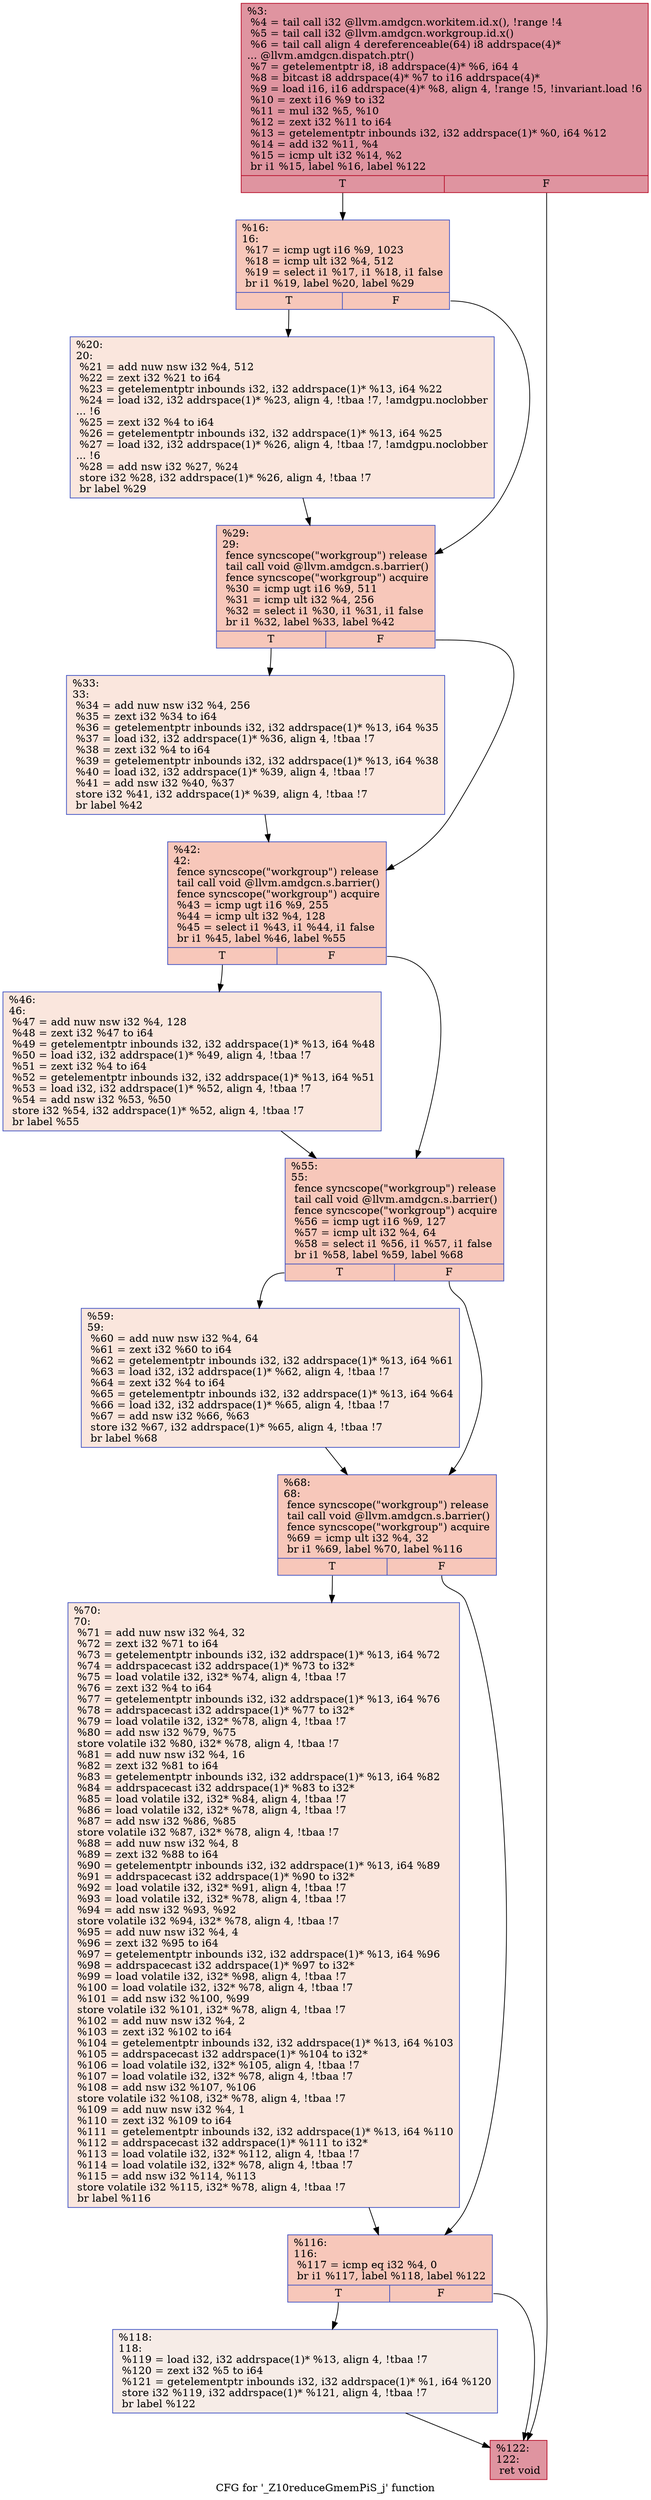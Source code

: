 digraph "CFG for '_Z10reduceGmemPiS_j' function" {
	label="CFG for '_Z10reduceGmemPiS_j' function";

	Node0x529d800 [shape=record,color="#b70d28ff", style=filled, fillcolor="#b70d2870",label="{%3:\l  %4 = tail call i32 @llvm.amdgcn.workitem.id.x(), !range !4\l  %5 = tail call i32 @llvm.amdgcn.workgroup.id.x()\l  %6 = tail call align 4 dereferenceable(64) i8 addrspace(4)*\l... @llvm.amdgcn.dispatch.ptr()\l  %7 = getelementptr i8, i8 addrspace(4)* %6, i64 4\l  %8 = bitcast i8 addrspace(4)* %7 to i16 addrspace(4)*\l  %9 = load i16, i16 addrspace(4)* %8, align 4, !range !5, !invariant.load !6\l  %10 = zext i16 %9 to i32\l  %11 = mul i32 %5, %10\l  %12 = zext i32 %11 to i64\l  %13 = getelementptr inbounds i32, i32 addrspace(1)* %0, i64 %12\l  %14 = add i32 %11, %4\l  %15 = icmp ult i32 %14, %2\l  br i1 %15, label %16, label %122\l|{<s0>T|<s1>F}}"];
	Node0x529d800:s0 -> Node0x529e560;
	Node0x529d800:s1 -> Node0x529f870;
	Node0x529e560 [shape=record,color="#3d50c3ff", style=filled, fillcolor="#ec7f6370",label="{%16:\l16:                                               \l  %17 = icmp ugt i16 %9, 1023\l  %18 = icmp ult i32 %4, 512\l  %19 = select i1 %17, i1 %18, i1 false\l  br i1 %19, label %20, label %29\l|{<s0>T|<s1>F}}"];
	Node0x529e560:s0 -> Node0x529fc60;
	Node0x529e560:s1 -> Node0x529fcb0;
	Node0x529fc60 [shape=record,color="#3d50c3ff", style=filled, fillcolor="#f3c7b170",label="{%20:\l20:                                               \l  %21 = add nuw nsw i32 %4, 512\l  %22 = zext i32 %21 to i64\l  %23 = getelementptr inbounds i32, i32 addrspace(1)* %13, i64 %22\l  %24 = load i32, i32 addrspace(1)* %23, align 4, !tbaa !7, !amdgpu.noclobber\l... !6\l  %25 = zext i32 %4 to i64\l  %26 = getelementptr inbounds i32, i32 addrspace(1)* %13, i64 %25\l  %27 = load i32, i32 addrspace(1)* %26, align 4, !tbaa !7, !amdgpu.noclobber\l... !6\l  %28 = add nsw i32 %27, %24\l  store i32 %28, i32 addrspace(1)* %26, align 4, !tbaa !7\l  br label %29\l}"];
	Node0x529fc60 -> Node0x529fcb0;
	Node0x529fcb0 [shape=record,color="#3d50c3ff", style=filled, fillcolor="#ec7f6370",label="{%29:\l29:                                               \l  fence syncscope(\"workgroup\") release\l  tail call void @llvm.amdgcn.s.barrier()\l  fence syncscope(\"workgroup\") acquire\l  %30 = icmp ugt i16 %9, 511\l  %31 = icmp ult i32 %4, 256\l  %32 = select i1 %30, i1 %31, i1 false\l  br i1 %32, label %33, label %42\l|{<s0>T|<s1>F}}"];
	Node0x529fcb0:s0 -> Node0x529f9b0;
	Node0x529fcb0:s1 -> Node0x529fa40;
	Node0x529f9b0 [shape=record,color="#3d50c3ff", style=filled, fillcolor="#f3c7b170",label="{%33:\l33:                                               \l  %34 = add nuw nsw i32 %4, 256\l  %35 = zext i32 %34 to i64\l  %36 = getelementptr inbounds i32, i32 addrspace(1)* %13, i64 %35\l  %37 = load i32, i32 addrspace(1)* %36, align 4, !tbaa !7\l  %38 = zext i32 %4 to i64\l  %39 = getelementptr inbounds i32, i32 addrspace(1)* %13, i64 %38\l  %40 = load i32, i32 addrspace(1)* %39, align 4, !tbaa !7\l  %41 = add nsw i32 %40, %37\l  store i32 %41, i32 addrspace(1)* %39, align 4, !tbaa !7\l  br label %42\l}"];
	Node0x529f9b0 -> Node0x529fa40;
	Node0x529fa40 [shape=record,color="#3d50c3ff", style=filled, fillcolor="#ec7f6370",label="{%42:\l42:                                               \l  fence syncscope(\"workgroup\") release\l  tail call void @llvm.amdgcn.s.barrier()\l  fence syncscope(\"workgroup\") acquire\l  %43 = icmp ugt i16 %9, 255\l  %44 = icmp ult i32 %4, 128\l  %45 = select i1 %43, i1 %44, i1 false\l  br i1 %45, label %46, label %55\l|{<s0>T|<s1>F}}"];
	Node0x529fa40:s0 -> Node0x52a2110;
	Node0x529fa40:s1 -> Node0x52a2160;
	Node0x52a2110 [shape=record,color="#3d50c3ff", style=filled, fillcolor="#f3c7b170",label="{%46:\l46:                                               \l  %47 = add nuw nsw i32 %4, 128\l  %48 = zext i32 %47 to i64\l  %49 = getelementptr inbounds i32, i32 addrspace(1)* %13, i64 %48\l  %50 = load i32, i32 addrspace(1)* %49, align 4, !tbaa !7\l  %51 = zext i32 %4 to i64\l  %52 = getelementptr inbounds i32, i32 addrspace(1)* %13, i64 %51\l  %53 = load i32, i32 addrspace(1)* %52, align 4, !tbaa !7\l  %54 = add nsw i32 %53, %50\l  store i32 %54, i32 addrspace(1)* %52, align 4, !tbaa !7\l  br label %55\l}"];
	Node0x52a2110 -> Node0x52a2160;
	Node0x52a2160 [shape=record,color="#3d50c3ff", style=filled, fillcolor="#ec7f6370",label="{%55:\l55:                                               \l  fence syncscope(\"workgroup\") release\l  tail call void @llvm.amdgcn.s.barrier()\l  fence syncscope(\"workgroup\") acquire\l  %56 = icmp ugt i16 %9, 127\l  %57 = icmp ult i32 %4, 64\l  %58 = select i1 %56, i1 %57, i1 false\l  br i1 %58, label %59, label %68\l|{<s0>T|<s1>F}}"];
	Node0x52a2160:s0 -> Node0x52a2b60;
	Node0x52a2160:s1 -> Node0x52a2bb0;
	Node0x52a2b60 [shape=record,color="#3d50c3ff", style=filled, fillcolor="#f3c7b170",label="{%59:\l59:                                               \l  %60 = add nuw nsw i32 %4, 64\l  %61 = zext i32 %60 to i64\l  %62 = getelementptr inbounds i32, i32 addrspace(1)* %13, i64 %61\l  %63 = load i32, i32 addrspace(1)* %62, align 4, !tbaa !7\l  %64 = zext i32 %4 to i64\l  %65 = getelementptr inbounds i32, i32 addrspace(1)* %13, i64 %64\l  %66 = load i32, i32 addrspace(1)* %65, align 4, !tbaa !7\l  %67 = add nsw i32 %66, %63\l  store i32 %67, i32 addrspace(1)* %65, align 4, !tbaa !7\l  br label %68\l}"];
	Node0x52a2b60 -> Node0x52a2bb0;
	Node0x52a2bb0 [shape=record,color="#3d50c3ff", style=filled, fillcolor="#ec7f6370",label="{%68:\l68:                                               \l  fence syncscope(\"workgroup\") release\l  tail call void @llvm.amdgcn.s.barrier()\l  fence syncscope(\"workgroup\") acquire\l  %69 = icmp ult i32 %4, 32\l  br i1 %69, label %70, label %116\l|{<s0>T|<s1>F}}"];
	Node0x52a2bb0:s0 -> Node0x52a3600;
	Node0x52a2bb0:s1 -> Node0x52a3650;
	Node0x52a3600 [shape=record,color="#3d50c3ff", style=filled, fillcolor="#f3c7b170",label="{%70:\l70:                                               \l  %71 = add nuw nsw i32 %4, 32\l  %72 = zext i32 %71 to i64\l  %73 = getelementptr inbounds i32, i32 addrspace(1)* %13, i64 %72\l  %74 = addrspacecast i32 addrspace(1)* %73 to i32*\l  %75 = load volatile i32, i32* %74, align 4, !tbaa !7\l  %76 = zext i32 %4 to i64\l  %77 = getelementptr inbounds i32, i32 addrspace(1)* %13, i64 %76\l  %78 = addrspacecast i32 addrspace(1)* %77 to i32*\l  %79 = load volatile i32, i32* %78, align 4, !tbaa !7\l  %80 = add nsw i32 %79, %75\l  store volatile i32 %80, i32* %78, align 4, !tbaa !7\l  %81 = add nuw nsw i32 %4, 16\l  %82 = zext i32 %81 to i64\l  %83 = getelementptr inbounds i32, i32 addrspace(1)* %13, i64 %82\l  %84 = addrspacecast i32 addrspace(1)* %83 to i32*\l  %85 = load volatile i32, i32* %84, align 4, !tbaa !7\l  %86 = load volatile i32, i32* %78, align 4, !tbaa !7\l  %87 = add nsw i32 %86, %85\l  store volatile i32 %87, i32* %78, align 4, !tbaa !7\l  %88 = add nuw nsw i32 %4, 8\l  %89 = zext i32 %88 to i64\l  %90 = getelementptr inbounds i32, i32 addrspace(1)* %13, i64 %89\l  %91 = addrspacecast i32 addrspace(1)* %90 to i32*\l  %92 = load volatile i32, i32* %91, align 4, !tbaa !7\l  %93 = load volatile i32, i32* %78, align 4, !tbaa !7\l  %94 = add nsw i32 %93, %92\l  store volatile i32 %94, i32* %78, align 4, !tbaa !7\l  %95 = add nuw nsw i32 %4, 4\l  %96 = zext i32 %95 to i64\l  %97 = getelementptr inbounds i32, i32 addrspace(1)* %13, i64 %96\l  %98 = addrspacecast i32 addrspace(1)* %97 to i32*\l  %99 = load volatile i32, i32* %98, align 4, !tbaa !7\l  %100 = load volatile i32, i32* %78, align 4, !tbaa !7\l  %101 = add nsw i32 %100, %99\l  store volatile i32 %101, i32* %78, align 4, !tbaa !7\l  %102 = add nuw nsw i32 %4, 2\l  %103 = zext i32 %102 to i64\l  %104 = getelementptr inbounds i32, i32 addrspace(1)* %13, i64 %103\l  %105 = addrspacecast i32 addrspace(1)* %104 to i32*\l  %106 = load volatile i32, i32* %105, align 4, !tbaa !7\l  %107 = load volatile i32, i32* %78, align 4, !tbaa !7\l  %108 = add nsw i32 %107, %106\l  store volatile i32 %108, i32* %78, align 4, !tbaa !7\l  %109 = add nuw nsw i32 %4, 1\l  %110 = zext i32 %109 to i64\l  %111 = getelementptr inbounds i32, i32 addrspace(1)* %13, i64 %110\l  %112 = addrspacecast i32 addrspace(1)* %111 to i32*\l  %113 = load volatile i32, i32* %112, align 4, !tbaa !7\l  %114 = load volatile i32, i32* %78, align 4, !tbaa !7\l  %115 = add nsw i32 %114, %113\l  store volatile i32 %115, i32* %78, align 4, !tbaa !7\l  br label %116\l}"];
	Node0x52a3600 -> Node0x52a3650;
	Node0x52a3650 [shape=record,color="#3d50c3ff", style=filled, fillcolor="#ec7f6370",label="{%116:\l116:                                              \l  %117 = icmp eq i32 %4, 0\l  br i1 %117, label %118, label %122\l|{<s0>T|<s1>F}}"];
	Node0x52a3650:s0 -> Node0x52a5350;
	Node0x52a3650:s1 -> Node0x529f870;
	Node0x52a5350 [shape=record,color="#3d50c3ff", style=filled, fillcolor="#ead5c970",label="{%118:\l118:                                              \l  %119 = load i32, i32 addrspace(1)* %13, align 4, !tbaa !7\l  %120 = zext i32 %5 to i64\l  %121 = getelementptr inbounds i32, i32 addrspace(1)* %1, i64 %120\l  store i32 %119, i32 addrspace(1)* %121, align 4, !tbaa !7\l  br label %122\l}"];
	Node0x52a5350 -> Node0x529f870;
	Node0x529f870 [shape=record,color="#b70d28ff", style=filled, fillcolor="#b70d2870",label="{%122:\l122:                                              \l  ret void\l}"];
}

